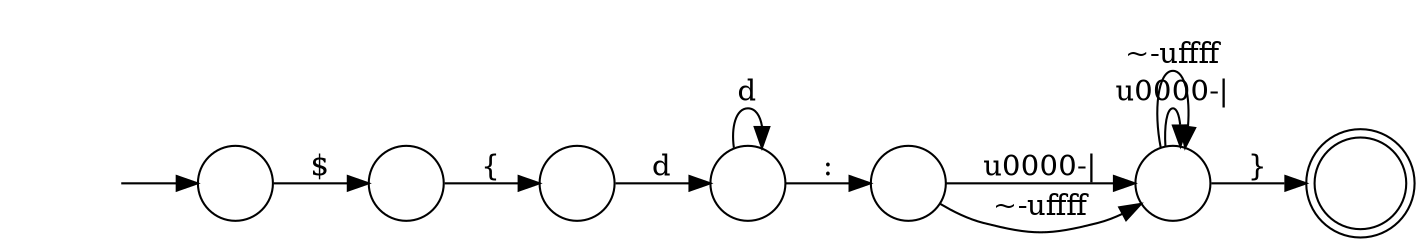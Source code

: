 digraph Automaton {
	graph [bb="0,0,641,106.45",
		dpi=96,
		rankdir=LR
	];
	node [label="\N"];
	0	 [height=0.5,
		label="",
		pos="422,22.446",
		shape=circle,
		width=0.5];
	1	 [height=0.5,
		label="",
		pos="536,22.446",
		shape=circle,
		width=0.5];
	0 -> 1	 [label="\u0000-|",
		lp="479,29.946",
		pos="e,517.83,22.446 440.01,22.446 457.94,22.446 486.44,22.446 507.56,22.446"];
	0 -> 1	 [label="~-\uffff",
		lp="479,10.946",
		pos="e,520.69,12.58 437.31,12.58 443.4,8.9522 450.76,5.2834 458,3.4456 476.09,-1.1485 481.91,-1.1485 500,3.4456 503.96,4.4507 507.95,\
6.0033 511.76,7.7973"];
	1 -> 1	 [label="\u0000-|",
		lp="536,65.946",
		pos="e,539.42,40.227 532.58,40.227 532,49.761 533.14,58.446 536,58.446 537.74,58.446 538.84,55.221 539.31,50.544"];
	1 -> 1	 [label="~-\uffff",
		lp="536,83.946",
		pos="e,541.56,39.587 530.44,39.587 527.17,57.031 529.02,76.446 536,76.446 541.61,76.446 543.91,63.874 542.89,49.874"];
	4	 [height=0.61111,
		label="",
		pos="619,22.446",
		shape=doublecircle,
		width=0.61111];
	1 -> 4	 [label="}",
		lp="575.5,29.946",
		pos="e,596.81,22.446 554.18,22.446 563.61,22.446 575.6,22.446 586.64,22.446"];
	2	 [height=0.5,
		label="",
		pos="267,22.446",
		shape=circle,
		width=0.5];
	5	 [height=0.5,
		label="",
		pos="346,22.446",
		shape=circle,
		width=0.5];
	2 -> 5	 [label=d,
		lp="306.5,29.946",
		pos="e,327.96,22.446 285.09,22.446 294.66,22.446 306.82,22.446 317.68,22.446"];
	5 -> 0	 [label=":",
		lp="384,29.946",
		pos="e,403.93,22.446 364.16,22.446 372.94,22.446 383.84,22.446 393.73,22.446"];
	5 -> 5	 [label=d,
		lp="346,65.946",
		pos="e,352.73,39.483 339.27,39.483 337.89,49.304 340.14,58.446 346,58.446 349.66,58.446 351.92,54.875 352.75,49.799"];
	3	 [height=0.5,
		label="",
		pos="188,22.446",
		shape=circle,
		width=0.5];
	3 -> 2	 [label="{",
		lp="227.5,29.946",
		pos="e,248.96,22.446 206.09,22.446 215.66,22.446 227.82,22.446 238.68,22.446"];
	6	 [height=0.5,
		label="",
		pos="109,22.446",
		shape=circle,
		width=0.5];
	6 -> 3	 [label="$",
		lp="148.5,29.946",
		pos="e,169.96,22.446 127.09,22.446 136.66,22.446 148.82,22.446 159.68,22.446"];
	initial	 [height=0.5,
		label="",
		pos="27,22.446",
		shape=plaintext,
		width=0.75];
	initial -> 6	 [pos="e,90.826,22.446 54.195,22.446 62.654,22.446 72.051,22.446 80.595,22.446"];
}
